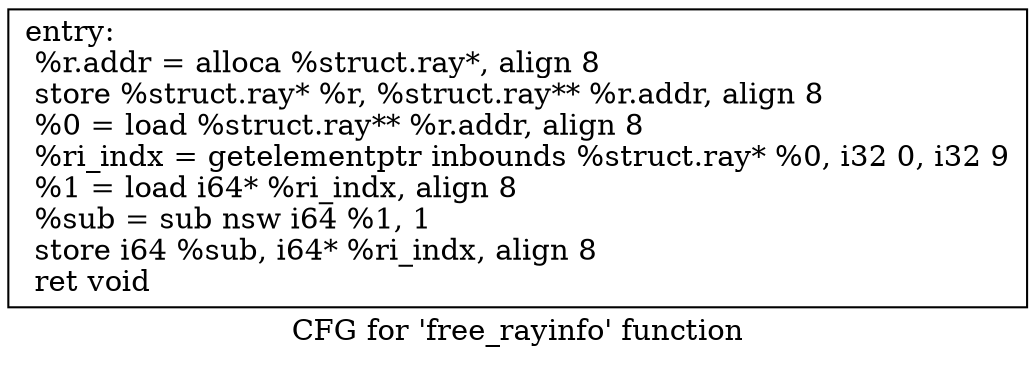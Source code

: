 digraph "CFG for 'free_rayinfo' function" {
	label="CFG for 'free_rayinfo' function";

	Node0x6017a50 [shape=record,label="{entry:\l  %r.addr = alloca %struct.ray*, align 8\l  store %struct.ray* %r, %struct.ray** %r.addr, align 8\l  %0 = load %struct.ray** %r.addr, align 8\l  %ri_indx = getelementptr inbounds %struct.ray* %0, i32 0, i32 9\l  %1 = load i64* %ri_indx, align 8\l  %sub = sub nsw i64 %1, 1\l  store i64 %sub, i64* %ri_indx, align 8\l  ret void\l}"];
}
